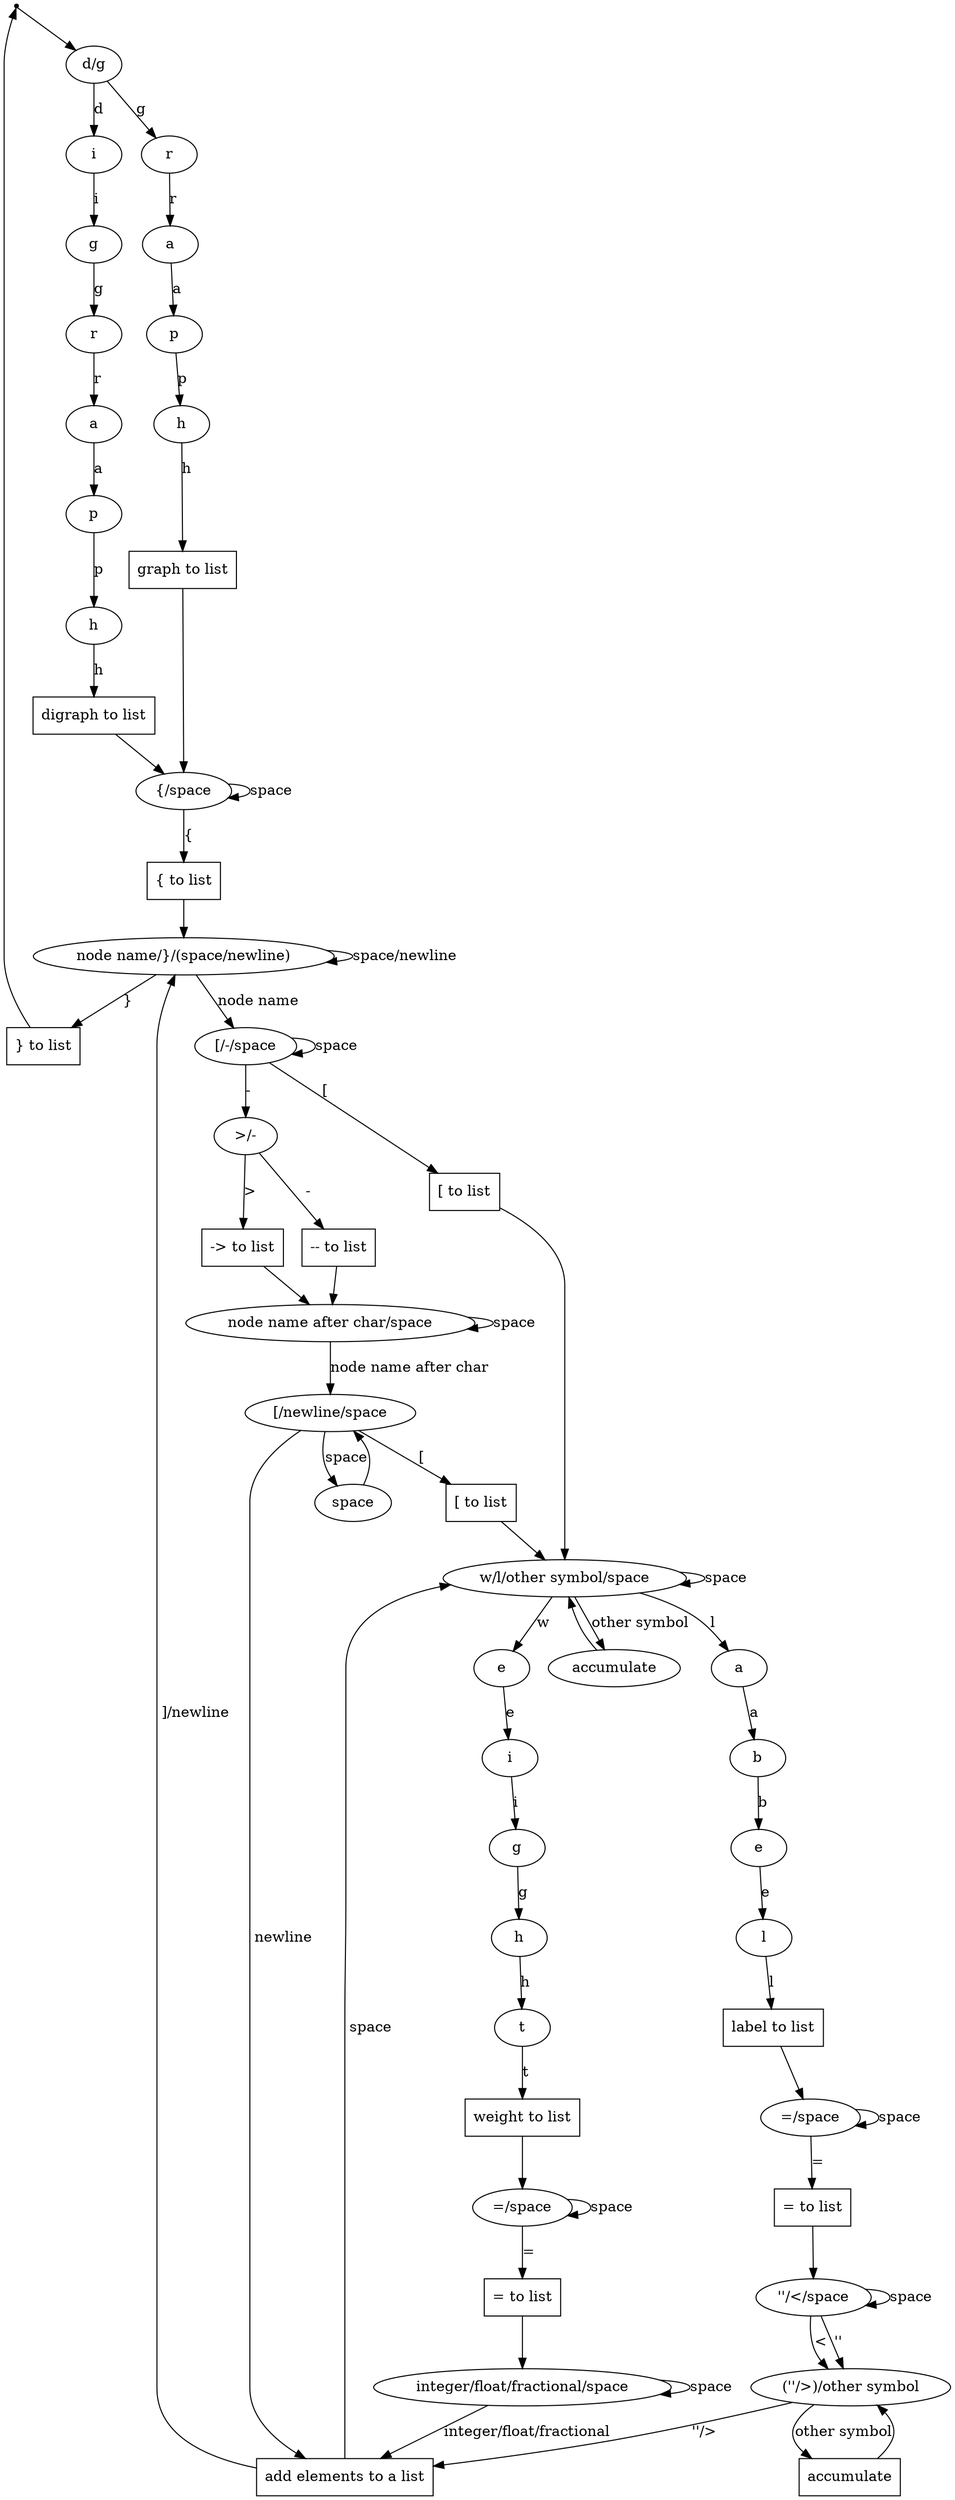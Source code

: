 digraph {
	start[shape="point"]

	initial[shape="ellipse" label="d/g"]
	start->initial

	list [shape="box" label="add elements to a list"]

	digraph_i [shape="ellipse" label="i"]
	initial->digraph_i [label="d"]
	digraph_g [shape="ellipse" label="g"]	
	digraph_i->digraph_g [label="i"]
	digraph_r [shape="ellipse" label="r"]
	digraph_g->digraph_r [label="g"]
	digraph_a [shape="ellipse" label="a"]
	digraph_r->digraph_a [label="r"]
	digraph_p [shape="ellipse" label="p"]
	digraph_a->digraph_p [label="a"]
	digraph_h [shape="ellipse" label="h"]
	digraph_p->digraph_h [label="p"]
	digraph_list [shape="box" label="digraph to list"]
	digraph_h->digraph_list [label="h"]

	graph_r [shape="ellipse" label="r"]
	initial->graph_r [label="g"]
	graph_a [shape="ellipse" label="a"]
	graph_r->graph_a [label="r"]
	graph_p [shape="ellipse" label="p"]
	graph_a->graph_p [label="a"]
	graph_h [shape="ellipse" label="h"]
	graph_p->graph_h [label="p"]
	graph_list [shape="box" label="graph to list"]
	graph_h->graph_list [label="h"]
	
	open_g [shape="ellipse" label="{/space"]
	open_g->open_g [label="space"]
	digraph_list->open_g  
	graph_list->open_g 
	open_g_list [shape="box" label="{ to list"]
	open_g->open_g_list [label="{"]
	
	node_name [shape="ellipse" label="node name/}/(space/newline)"]
	node_name->node_name [label="space/newline"]
	open_g_list->node_name  
	choice_char [shape="ellipse" label="[/-/space"]
	choice_char->choice_char [label="space"]
	choice_char_list [shape="box" label="[ to list"]
	choice_char->choice_char_list [label="["]
	node_name->choice_char [label="node name"]

	transition [shape="ellipse" label=" >/- "]
	transition_list1 [shape="box" label="-- to list"]
	transition_list2 [shape="box" label="-> to list"]
	transition->transition_list1 [label="-"]
	transition->transition_list2 [label=">"]
	choice_char->transition [label="-"]
	end [shape="box" label="} to list"]
	node_name->end [label="}"]	
	
	node_name2 [shape="ellipse" label="node name after char/space"]
	node_name2->node_name2 [label="space"]
	param_node [shape="ellipse" label="[/newline/space"]
	param_node->space [label="space"]
	space->param_node
	transition_list1->node_name2 
	transition_list2->node_name2 
	node_name2->param_node [label="node name after char"]
	param_node_list [shape="box" label="[ to list"]
	param_node->param_node_list [label=" [ "]
	param_node->list [label=" newline "]
	param_node_list->attr

	list->node_name [label=" ]/newline "]
	list->attr [label=" space"]
	
	attr [shape="ellipse" label="w/l/other symbol/space"]
	attr->attr [label="space"]
	choice_char_list->attr 

	attr_weight_e [shape="ellipse" label="e"]
	attr->attr_weight_e [label="w"]
	attr_weight_i [shape="ellipse" label="i"]
	attr_weight_e->attr_weight_i [label="e"]
	attr_weight_g [shape="ellipse" label="g"]
	attr_weight_i->attr_weight_g [label="i"]
	attr_weight_h [shape="ellipse" label="h"]
	attr_weight_g->attr_weight_h [label="g"]
	attr_weight_t [shape="ellipse" label="t"]
	attr_weight_h->attr_weight_t [label="h"]
	attr_weight_list [shape="box" label="weight to list"]
	attr_weight_t->attr_weight_list [label="t"]
	attr_weight_equals [shape="ellipse" label="=/space"]
	attr_weight_equals->attr_weight_equals [label = "space"]
	attr_weight_equals_list [shape="box" label="= to list"]
	attr_weight_equals->attr_weight_equals_list [label="="]
	attr_weight_list->attr_weight_equals 
	attr_weight_value [shape="ellipse" label="integer/float/fractional/space"]
	attr_weight_value->attr_weight_value [label="space"]
	attr_weight_equals_list->attr_weight_value 
	attr_weight_value->list [label="integer/float/fractional"]

	attr_label_a [shape="ellipse" label="a"]
	attr->attr_label_a [label="l"]
	attr_label_b [shape="ellipse" label="b"]
	attr_label_a->attr_label_b [label="a"]
	attr_label_e [shape="ellipse" label="e"]
	attr_label_b->attr_label_e [label="b"]
	attr_label_l [shape="ellipse" label="l"]
	attr_label_e->attr_label_l [label="e"]
	attr_label_list1 [shape="box" label="label to list"]
	attr_label_l->attr_label_list1 [label="l"]
	attr_label_equals [shape="ellipse" label="=/space"]
	attr_label_equals->attr_label_equals [label="space"]
	attr_label_list1->attr_label_equals 
	attr_label_equals_list [shape="box" label="= to list"]
	attr_label_equals->attr_label_equals_list [label="="]
	attr_label_open [shape="ellipse" label="''/</space"]
	attr_label_open->attr_label_open [label="space"]
	attr_label_equals_list->attr_label_open 
	attr_label_value [shape="ellipse" label="(''/>)/other symbol"]
	attr_label_open->attr_label_value [label="<"]
	attr_label_open->attr_label_value [label="''"]
	attr_label_list [shape="box" label="accumulate"]
	attr_label_value->attr_label_list [label="other symbol"]
	attr_label_list->attr_label_value 
	attr_label_value->list [label="''/>"]

	arrt_list [shape="ellipse" label="accumulate"]
	attr->arrt_list [label="other symbol"]
	arrt_list->attr

	
	end->start
}

